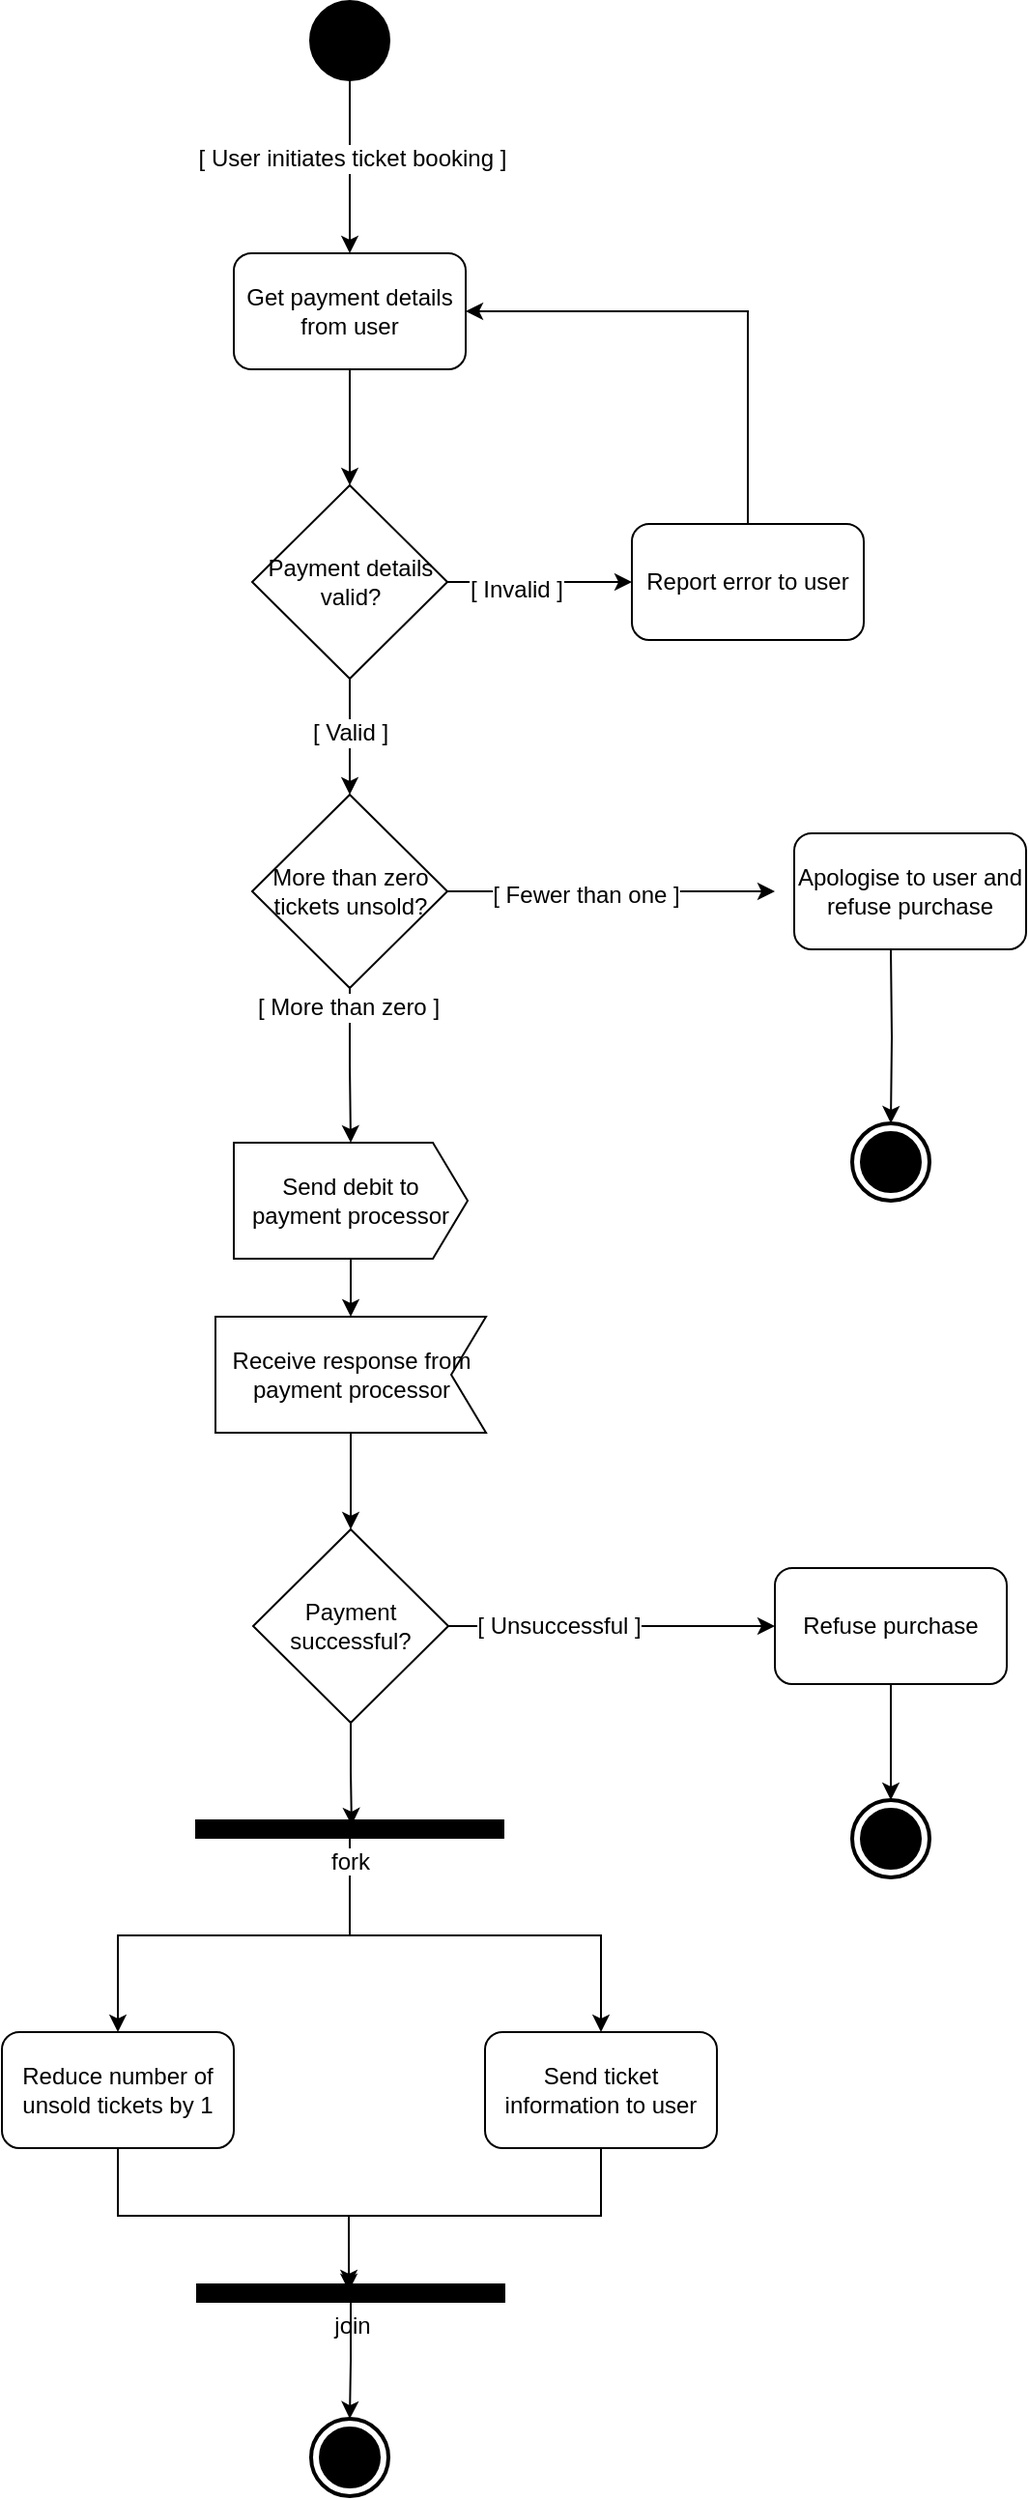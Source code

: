 <mxfile version="23.1.6" type="device">
  <diagram name="Page-1" id="-XItYKfCOFIbbIJxNL-9">
    <mxGraphModel dx="1163" dy="879" grid="1" gridSize="10" guides="1" tooltips="1" connect="1" arrows="1" fold="1" page="1" pageScale="1" pageWidth="827" pageHeight="1169" math="0" shadow="0">
      <root>
        <mxCell id="0" />
        <mxCell id="1" parent="0" />
        <mxCell id="v-67HMHCGL0f-Bd9SN8--2" style="edgeStyle=orthogonalEdgeStyle;rounded=0;orthogonalLoop=1;jettySize=auto;html=1;" parent="1" source="4A_a6ikd-rd7RX1UPpYB-1" target="v-67HMHCGL0f-Bd9SN8--1" edge="1">
          <mxGeometry relative="1" as="geometry" />
        </mxCell>
        <mxCell id="v-67HMHCGL0f-Bd9SN8--3" value="&lt;font style=&quot;font-size: 12px;&quot;&gt;[ User initiates ticket booking ]&lt;/font&gt;" style="edgeLabel;html=1;align=center;verticalAlign=middle;resizable=0;points=[];" parent="v-67HMHCGL0f-Bd9SN8--2" vertex="1" connectable="0">
          <mxGeometry x="-0.089" y="1" relative="1" as="geometry">
            <mxPoint as="offset" />
          </mxGeometry>
        </mxCell>
        <mxCell id="4A_a6ikd-rd7RX1UPpYB-1" value="" style="shape=ellipse;html=1;fillColor=#000000;strokeWidth=2;verticalLabelPosition=bottom;verticalAlignment=top;perimeter=ellipsePerimeter;" parent="1" vertex="1">
          <mxGeometry x="380" y="30" width="40" height="40" as="geometry" />
        </mxCell>
        <mxCell id="4A_a6ikd-rd7RX1UPpYB-6" style="edgeStyle=orthogonalEdgeStyle;rounded=0;orthogonalLoop=1;jettySize=auto;html=1;entryX=0.5;entryY=0;entryDx=0;entryDy=0;" parent="1" source="4A_a6ikd-rd7RX1UPpYB-2" target="4A_a6ikd-rd7RX1UPpYB-4" edge="1">
          <mxGeometry relative="1" as="geometry">
            <mxPoint x="320" y="1080" as="targetPoint" />
          </mxGeometry>
        </mxCell>
        <mxCell id="v-67HMHCGL0f-Bd9SN8--42" style="edgeStyle=orthogonalEdgeStyle;rounded=0;orthogonalLoop=1;jettySize=auto;html=1;entryX=0.5;entryY=0;entryDx=0;entryDy=0;" parent="1" source="4A_a6ikd-rd7RX1UPpYB-2" target="v-67HMHCGL0f-Bd9SN8--41" edge="1">
          <mxGeometry relative="1" as="geometry" />
        </mxCell>
        <mxCell id="4A_a6ikd-rd7RX1UPpYB-2" value="fork" style="line;strokeWidth=10;html=1;" parent="1" vertex="1">
          <mxGeometry x="320" y="970" width="160" height="10" as="geometry" />
        </mxCell>
        <mxCell id="4A_a6ikd-rd7RX1UPpYB-4" value="Reduce number of unsold tickets by 1" style="rounded=1;whiteSpace=wrap;html=1;strokeWidth=1;" parent="1" vertex="1">
          <mxGeometry x="220" y="1080" width="120" height="60" as="geometry" />
        </mxCell>
        <mxCell id="v-67HMHCGL0f-Bd9SN8--15" style="edgeStyle=orthogonalEdgeStyle;rounded=0;orthogonalLoop=1;jettySize=auto;html=1;entryX=0.5;entryY=0;entryDx=0;entryDy=0;" parent="1" source="4A_a6ikd-rd7RX1UPpYB-14" target="v-67HMHCGL0f-Bd9SN8--14" edge="1">
          <mxGeometry relative="1" as="geometry" />
        </mxCell>
        <mxCell id="4A_a6ikd-rd7RX1UPpYB-14" value="Receive response from payment processor" style="shape=mxgraph.sysml.accEvent;flipH=1;whiteSpace=wrap;align=center;html=1;" parent="1" vertex="1">
          <mxGeometry x="330.5" y="710" width="140" height="60" as="geometry" />
        </mxCell>
        <mxCell id="4A_a6ikd-rd7RX1UPpYB-15" value="Send debit to payment processor" style="shape=mxgraph.sysml.sendSigAct;whiteSpace=wrap;align=center;html=1;" parent="1" vertex="1">
          <mxGeometry x="340" y="620" width="121" height="60" as="geometry" />
        </mxCell>
        <mxCell id="v-67HMHCGL0f-Bd9SN8--5" style="edgeStyle=orthogonalEdgeStyle;rounded=0;orthogonalLoop=1;jettySize=auto;html=1;entryX=0.5;entryY=0;entryDx=0;entryDy=0;" parent="1" source="v-67HMHCGL0f-Bd9SN8--1" target="v-67HMHCGL0f-Bd9SN8--4" edge="1">
          <mxGeometry relative="1" as="geometry" />
        </mxCell>
        <mxCell id="v-67HMHCGL0f-Bd9SN8--1" value="Get payment details from user" style="rounded=1;whiteSpace=wrap;html=1;strokeWidth=1;" parent="1" vertex="1">
          <mxGeometry x="340" y="160" width="120" height="60" as="geometry" />
        </mxCell>
        <mxCell id="v-67HMHCGL0f-Bd9SN8--6" style="edgeStyle=orthogonalEdgeStyle;rounded=0;orthogonalLoop=1;jettySize=auto;html=1;entryX=0;entryY=0.5;entryDx=0;entryDy=0;" parent="1" source="v-67HMHCGL0f-Bd9SN8--4" target="v-67HMHCGL0f-Bd9SN8--7" edge="1">
          <mxGeometry relative="1" as="geometry">
            <mxPoint x="556" y="320" as="targetPoint" />
          </mxGeometry>
        </mxCell>
        <mxCell id="v-67HMHCGL0f-Bd9SN8--9" value="&lt;font style=&quot;font-size: 12px;&quot;&gt;[ Invalid ]&lt;br&gt;&lt;/font&gt;" style="edgeLabel;html=1;align=center;verticalAlign=middle;resizable=0;points=[];" parent="v-67HMHCGL0f-Bd9SN8--6" vertex="1" connectable="0">
          <mxGeometry x="-0.264" y="-4" relative="1" as="geometry">
            <mxPoint as="offset" />
          </mxGeometry>
        </mxCell>
        <mxCell id="v-67HMHCGL0f-Bd9SN8--4" value="Payment details valid?" style="rhombus;whiteSpace=wrap;html=1;" parent="1" vertex="1">
          <mxGeometry x="349.5" y="280" width="101" height="100" as="geometry" />
        </mxCell>
        <mxCell id="v-67HMHCGL0f-Bd9SN8--8" style="edgeStyle=orthogonalEdgeStyle;rounded=0;orthogonalLoop=1;jettySize=auto;html=1;entryX=1;entryY=0.5;entryDx=0;entryDy=0;" parent="1" source="v-67HMHCGL0f-Bd9SN8--7" target="v-67HMHCGL0f-Bd9SN8--1" edge="1">
          <mxGeometry relative="1" as="geometry">
            <Array as="points">
              <mxPoint x="606" y="190" />
            </Array>
          </mxGeometry>
        </mxCell>
        <mxCell id="v-67HMHCGL0f-Bd9SN8--7" value="Report error to user" style="rounded=1;whiteSpace=wrap;html=1;strokeWidth=1;" parent="1" vertex="1">
          <mxGeometry x="546" y="300" width="120" height="60" as="geometry" />
        </mxCell>
        <mxCell id="v-67HMHCGL0f-Bd9SN8--12" style="edgeStyle=orthogonalEdgeStyle;rounded=0;orthogonalLoop=1;jettySize=auto;html=1;entryX=0.5;entryY=0;entryDx=0;entryDy=0;" parent="1" source="v-67HMHCGL0f-Bd9SN8--4" target="v-67HMHCGL0f-Bd9SN8--25" edge="1">
          <mxGeometry relative="1" as="geometry">
            <mxPoint x="400" y="430" as="targetPoint" />
          </mxGeometry>
        </mxCell>
        <mxCell id="v-67HMHCGL0f-Bd9SN8--16" value="&lt;font style=&quot;font-size: 12px;&quot;&gt;[ Valid ]&lt;br&gt;&lt;/font&gt;" style="edgeLabel;html=1;align=center;verticalAlign=middle;resizable=0;points=[];" parent="v-67HMHCGL0f-Bd9SN8--12" vertex="1" connectable="0">
          <mxGeometry x="-0.085" relative="1" as="geometry">
            <mxPoint as="offset" />
          </mxGeometry>
        </mxCell>
        <mxCell id="v-67HMHCGL0f-Bd9SN8--17" style="edgeStyle=orthogonalEdgeStyle;rounded=0;orthogonalLoop=1;jettySize=auto;html=1;entryX=0;entryY=0.5;entryDx=0;entryDy=0;" parent="1" source="v-67HMHCGL0f-Bd9SN8--14" target="v-67HMHCGL0f-Bd9SN8--19" edge="1">
          <mxGeometry relative="1" as="geometry">
            <mxPoint x="1070" y="800" as="targetPoint" />
          </mxGeometry>
        </mxCell>
        <mxCell id="v-67HMHCGL0f-Bd9SN8--18" value="&lt;font style=&quot;font-size: 12px;&quot;&gt;[ Unsuccessful ]&lt;br&gt;&lt;/font&gt;" style="edgeLabel;html=1;align=center;verticalAlign=middle;resizable=0;points=[];" parent="v-67HMHCGL0f-Bd9SN8--17" vertex="1" connectable="0">
          <mxGeometry x="-0.33" relative="1" as="geometry">
            <mxPoint as="offset" />
          </mxGeometry>
        </mxCell>
        <mxCell id="v-67HMHCGL0f-Bd9SN8--14" value="Payment successful?" style="rhombus;whiteSpace=wrap;html=1;" parent="1" vertex="1">
          <mxGeometry x="350" y="820" width="101" height="100" as="geometry" />
        </mxCell>
        <mxCell id="v-67HMHCGL0f-Bd9SN8--20" style="edgeStyle=orthogonalEdgeStyle;rounded=0;orthogonalLoop=1;jettySize=auto;html=1;entryX=0.5;entryY=0;entryDx=0;entryDy=0;entryPerimeter=0;" parent="1" source="v-67HMHCGL0f-Bd9SN8--19" target="v-67HMHCGL0f-Bd9SN8--21" edge="1">
          <mxGeometry relative="1" as="geometry">
            <mxPoint x="1170" y="960" as="targetPoint" />
          </mxGeometry>
        </mxCell>
        <mxCell id="v-67HMHCGL0f-Bd9SN8--19" value="Refuse purchase" style="rounded=1;whiteSpace=wrap;html=1;strokeWidth=1;" parent="1" vertex="1">
          <mxGeometry x="620" y="840" width="120" height="60" as="geometry" />
        </mxCell>
        <mxCell id="v-67HMHCGL0f-Bd9SN8--21" value="" style="html=1;shape=mxgraph.sysml.actFinal;strokeWidth=2;verticalLabelPosition=bottom;verticalAlignment=top;" parent="1" vertex="1">
          <mxGeometry x="660" y="960" width="40" height="40" as="geometry" />
        </mxCell>
        <mxCell id="v-67HMHCGL0f-Bd9SN8--26" style="edgeStyle=orthogonalEdgeStyle;rounded=0;orthogonalLoop=1;jettySize=auto;html=1;entryX=0;entryY=0.5;entryDx=0;entryDy=0;entryPerimeter=0;" parent="1" source="v-67HMHCGL0f-Bd9SN8--25" edge="1">
          <mxGeometry relative="1" as="geometry">
            <mxPoint x="620" y="490" as="targetPoint" />
          </mxGeometry>
        </mxCell>
        <mxCell id="v-67HMHCGL0f-Bd9SN8--27" value="[ Fewer than one ]" style="edgeLabel;html=1;align=center;verticalAlign=middle;resizable=0;points=[];fontSize=12;" parent="v-67HMHCGL0f-Bd9SN8--26" vertex="1" connectable="0">
          <mxGeometry x="-0.159" y="-2" relative="1" as="geometry">
            <mxPoint as="offset" />
          </mxGeometry>
        </mxCell>
        <mxCell id="v-67HMHCGL0f-Bd9SN8--35" style="edgeStyle=orthogonalEdgeStyle;rounded=0;orthogonalLoop=1;jettySize=auto;html=1;entryX=0.5;entryY=0;entryDx=0;entryDy=0;entryPerimeter=0;" parent="1" source="v-67HMHCGL0f-Bd9SN8--25" target="4A_a6ikd-rd7RX1UPpYB-15" edge="1">
          <mxGeometry relative="1" as="geometry">
            <mxPoint x="400" y="600" as="targetPoint" />
          </mxGeometry>
        </mxCell>
        <mxCell id="v-67HMHCGL0f-Bd9SN8--36" value="&lt;font style=&quot;font-size: 12px;&quot;&gt;[ More than zero ]&lt;br&gt;&lt;/font&gt;" style="edgeLabel;html=1;align=center;verticalAlign=middle;resizable=0;points=[];" parent="v-67HMHCGL0f-Bd9SN8--35" vertex="1" connectable="0">
          <mxGeometry x="-0.761" y="-1" relative="1" as="geometry">
            <mxPoint as="offset" />
          </mxGeometry>
        </mxCell>
        <mxCell id="v-67HMHCGL0f-Bd9SN8--25" value="More than zero tickets unsold?" style="rhombus;whiteSpace=wrap;html=1;" parent="1" vertex="1">
          <mxGeometry x="349.5" y="440" width="101" height="100" as="geometry" />
        </mxCell>
        <mxCell id="v-67HMHCGL0f-Bd9SN8--30" value="Apologise to user and refuse purchase" style="rounded=1;whiteSpace=wrap;html=1;strokeWidth=1;" parent="1" vertex="1">
          <mxGeometry x="630" y="460" width="120" height="60" as="geometry" />
        </mxCell>
        <mxCell id="v-67HMHCGL0f-Bd9SN8--33" value="" style="html=1;shape=mxgraph.sysml.actFinal;strokeWidth=2;verticalLabelPosition=bottom;verticalAlignment=top;" parent="1" vertex="1">
          <mxGeometry x="660" y="610" width="40" height="40" as="geometry" />
        </mxCell>
        <mxCell id="v-67HMHCGL0f-Bd9SN8--34" style="edgeStyle=orthogonalEdgeStyle;rounded=0;orthogonalLoop=1;jettySize=auto;html=1;entryX=0.5;entryY=0;entryDx=0;entryDy=0;entryPerimeter=0;" parent="1" target="v-67HMHCGL0f-Bd9SN8--33" edge="1">
          <mxGeometry relative="1" as="geometry">
            <mxPoint x="680" y="520" as="sourcePoint" />
          </mxGeometry>
        </mxCell>
        <mxCell id="v-67HMHCGL0f-Bd9SN8--43" style="edgeStyle=orthogonalEdgeStyle;rounded=0;orthogonalLoop=1;jettySize=auto;html=1;entryX=0.494;entryY=0.2;entryDx=0;entryDy=0;entryPerimeter=0;" parent="1" source="v-67HMHCGL0f-Bd9SN8--41" target="v-67HMHCGL0f-Bd9SN8--44" edge="1">
          <mxGeometry relative="1" as="geometry">
            <mxPoint x="420" y="1200" as="targetPoint" />
          </mxGeometry>
        </mxCell>
        <mxCell id="v-67HMHCGL0f-Bd9SN8--41" value="Send ticket information to user" style="rounded=1;whiteSpace=wrap;html=1;strokeWidth=1;" parent="1" vertex="1">
          <mxGeometry x="470" y="1080" width="120" height="60" as="geometry" />
        </mxCell>
        <mxCell id="v-67HMHCGL0f-Bd9SN8--44" value="join" style="line;strokeWidth=10;html=1;" parent="1" vertex="1">
          <mxGeometry x="320.5" y="1210" width="160" height="10" as="geometry" />
        </mxCell>
        <mxCell id="v-67HMHCGL0f-Bd9SN8--46" value="" style="html=1;shape=mxgraph.sysml.actFinal;strokeWidth=2;verticalLabelPosition=bottom;verticalAlignment=top;" parent="1" vertex="1">
          <mxGeometry x="380" y="1280" width="40" height="40" as="geometry" />
        </mxCell>
        <mxCell id="v-67HMHCGL0f-Bd9SN8--47" style="edgeStyle=orthogonalEdgeStyle;rounded=0;orthogonalLoop=1;jettySize=auto;html=1;entryX=0.5;entryY=0;entryDx=0;entryDy=0;entryPerimeter=0;" parent="1" source="v-67HMHCGL0f-Bd9SN8--44" target="v-67HMHCGL0f-Bd9SN8--46" edge="1">
          <mxGeometry relative="1" as="geometry" />
        </mxCell>
        <mxCell id="n21EPj4MWgN0NIFiSpgH-1" style="edgeStyle=orthogonalEdgeStyle;rounded=0;orthogonalLoop=1;jettySize=auto;html=1;entryX=0.506;entryY=0.3;entryDx=0;entryDy=0;entryPerimeter=0;" edge="1" parent="1" source="v-67HMHCGL0f-Bd9SN8--14" target="4A_a6ikd-rd7RX1UPpYB-2">
          <mxGeometry relative="1" as="geometry" />
        </mxCell>
        <mxCell id="n21EPj4MWgN0NIFiSpgH-2" style="edgeStyle=orthogonalEdgeStyle;rounded=0;orthogonalLoop=1;jettySize=auto;html=1;entryX=0.494;entryY=0.4;entryDx=0;entryDy=0;entryPerimeter=0;" edge="1" parent="1" source="4A_a6ikd-rd7RX1UPpYB-4" target="v-67HMHCGL0f-Bd9SN8--44">
          <mxGeometry relative="1" as="geometry" />
        </mxCell>
        <mxCell id="n21EPj4MWgN0NIFiSpgH-3" style="edgeStyle=orthogonalEdgeStyle;rounded=0;orthogonalLoop=1;jettySize=auto;html=1;entryX=0.5;entryY=0;entryDx=0;entryDy=0;entryPerimeter=0;" edge="1" parent="1" source="4A_a6ikd-rd7RX1UPpYB-15" target="4A_a6ikd-rd7RX1UPpYB-14">
          <mxGeometry relative="1" as="geometry" />
        </mxCell>
      </root>
    </mxGraphModel>
  </diagram>
</mxfile>
